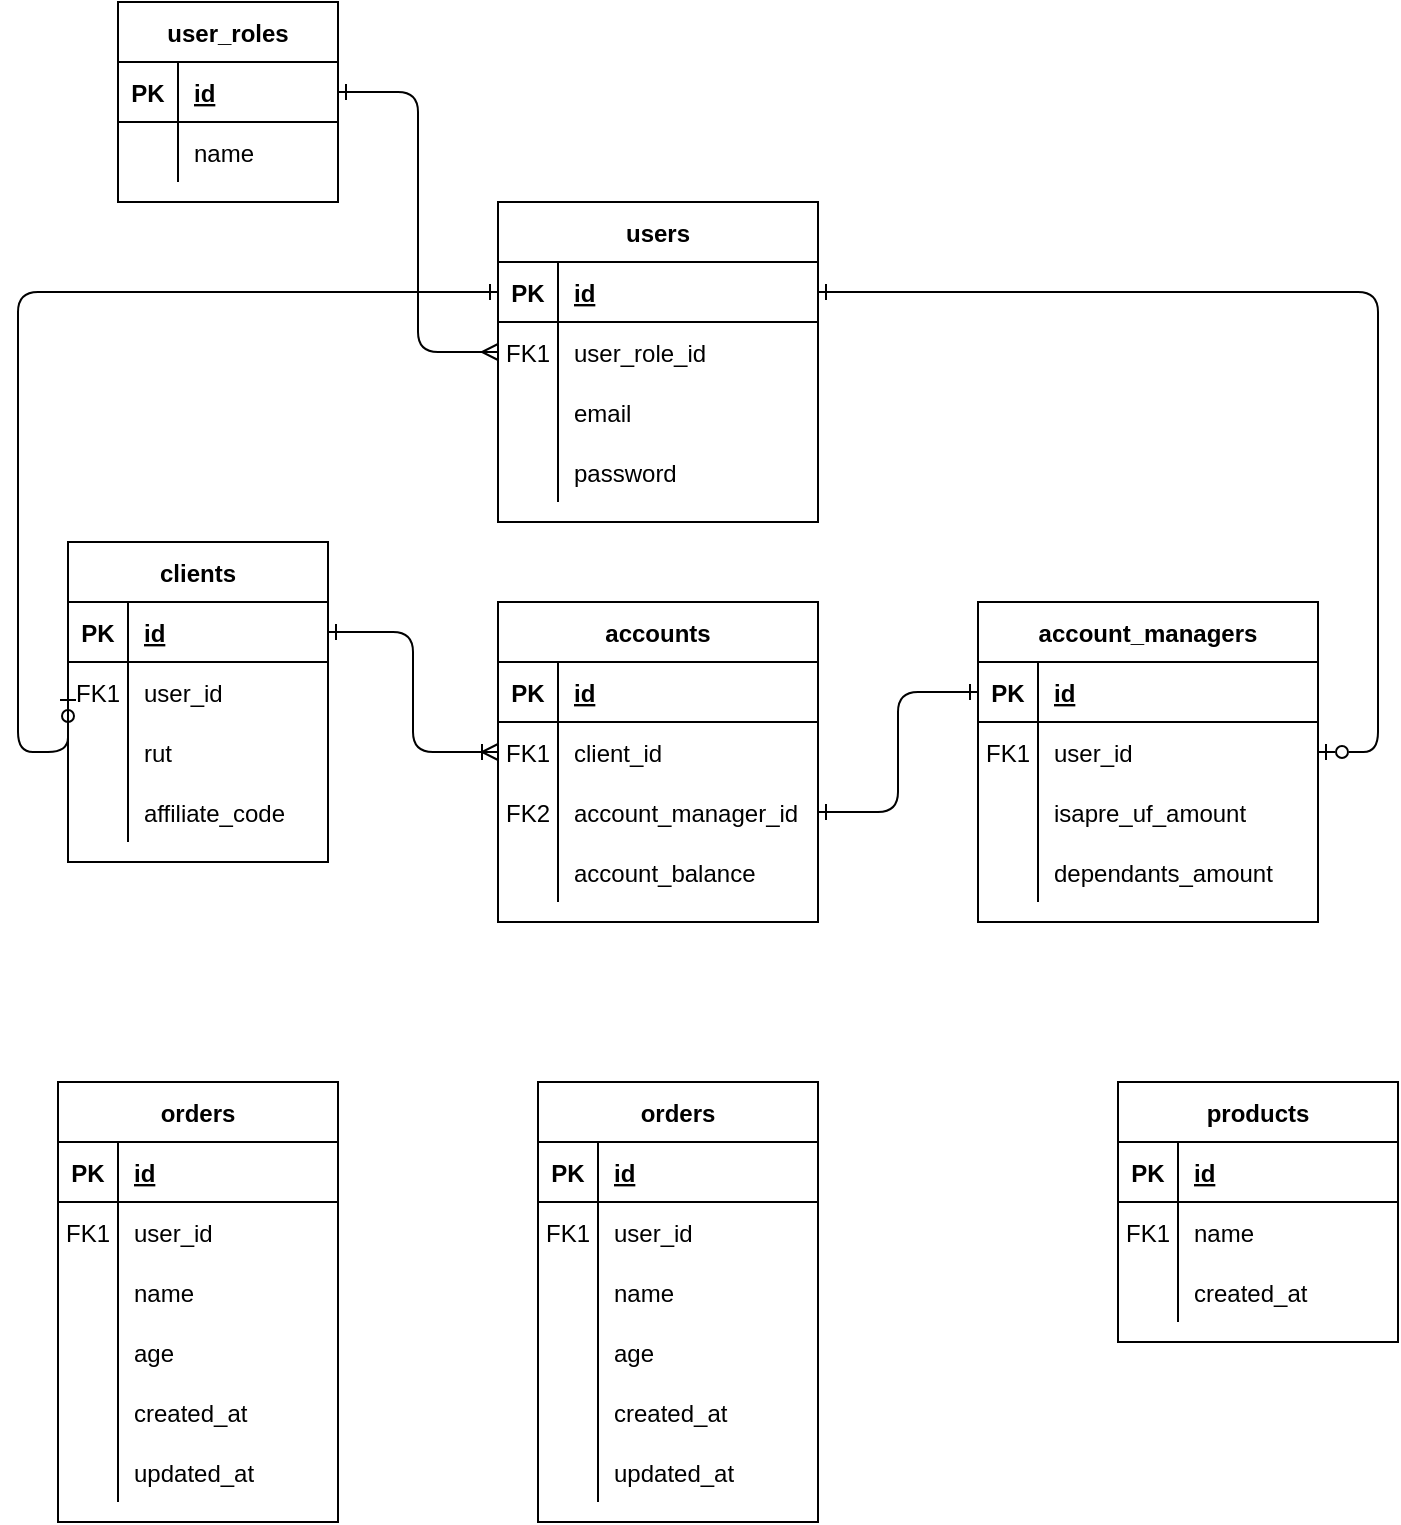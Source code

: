 <mxfile version="24.8.6">
  <diagram id="R2lEEEUBdFMjLlhIrx00" name="Page-1">
    <mxGraphModel dx="794" dy="1546" grid="1" gridSize="10" guides="1" tooltips="1" connect="1" arrows="1" fold="1" page="1" pageScale="1" pageWidth="850" pageHeight="1100" math="0" shadow="0" extFonts="Permanent Marker^https://fonts.googleapis.com/css?family=Permanent+Marker">
      <root>
        <mxCell id="0" />
        <mxCell id="1" parent="0" />
        <mxCell id="aYsao_h4U0LdgI-r99E--1" value="user_roles" style="shape=table;startSize=30;container=1;collapsible=1;childLayout=tableLayout;fixedRows=1;rowLines=0;fontStyle=1;align=center;resizeLast=1;" parent="1" vertex="1">
          <mxGeometry x="130" y="-260" width="110" height="100" as="geometry">
            <mxRectangle x="120" y="120" width="100" height="30" as="alternateBounds" />
          </mxGeometry>
        </mxCell>
        <mxCell id="aYsao_h4U0LdgI-r99E--2" value="" style="shape=partialRectangle;collapsible=0;dropTarget=0;pointerEvents=0;fillColor=none;points=[[0,0.5],[1,0.5]];portConstraint=eastwest;top=0;left=0;right=0;bottom=1;" parent="aYsao_h4U0LdgI-r99E--1" vertex="1">
          <mxGeometry y="30" width="110" height="30" as="geometry" />
        </mxCell>
        <mxCell id="aYsao_h4U0LdgI-r99E--3" value="PK" style="shape=partialRectangle;overflow=hidden;connectable=0;fillColor=none;top=0;left=0;bottom=0;right=0;fontStyle=1;" parent="aYsao_h4U0LdgI-r99E--2" vertex="1">
          <mxGeometry width="30" height="30" as="geometry">
            <mxRectangle width="30" height="30" as="alternateBounds" />
          </mxGeometry>
        </mxCell>
        <mxCell id="aYsao_h4U0LdgI-r99E--4" value="id" style="shape=partialRectangle;overflow=hidden;connectable=0;fillColor=none;top=0;left=0;bottom=0;right=0;align=left;spacingLeft=6;fontStyle=5;" parent="aYsao_h4U0LdgI-r99E--2" vertex="1">
          <mxGeometry x="30" width="80" height="30" as="geometry">
            <mxRectangle width="80" height="30" as="alternateBounds" />
          </mxGeometry>
        </mxCell>
        <mxCell id="aYsao_h4U0LdgI-r99E--5" value="" style="shape=partialRectangle;collapsible=0;dropTarget=0;pointerEvents=0;fillColor=none;points=[[0,0.5],[1,0.5]];portConstraint=eastwest;top=0;left=0;right=0;bottom=0;" parent="aYsao_h4U0LdgI-r99E--1" vertex="1">
          <mxGeometry y="60" width="110" height="30" as="geometry" />
        </mxCell>
        <mxCell id="aYsao_h4U0LdgI-r99E--6" value="" style="shape=partialRectangle;overflow=hidden;connectable=0;fillColor=none;top=0;left=0;bottom=0;right=0;" parent="aYsao_h4U0LdgI-r99E--5" vertex="1">
          <mxGeometry width="30" height="30" as="geometry">
            <mxRectangle width="30" height="30" as="alternateBounds" />
          </mxGeometry>
        </mxCell>
        <mxCell id="aYsao_h4U0LdgI-r99E--7" value="name" style="shape=partialRectangle;overflow=hidden;connectable=0;fillColor=none;top=0;left=0;bottom=0;right=0;align=left;spacingLeft=6;" parent="aYsao_h4U0LdgI-r99E--5" vertex="1">
          <mxGeometry x="30" width="80" height="30" as="geometry">
            <mxRectangle width="80" height="30" as="alternateBounds" />
          </mxGeometry>
        </mxCell>
        <mxCell id="aYsao_h4U0LdgI-r99E--8" value="users" style="shape=table;startSize=30;container=1;collapsible=1;childLayout=tableLayout;fixedRows=1;rowLines=0;fontStyle=1;align=center;resizeLast=1;" parent="1" vertex="1">
          <mxGeometry x="320" y="-160" width="160" height="160" as="geometry" />
        </mxCell>
        <mxCell id="aYsao_h4U0LdgI-r99E--9" value="" style="shape=partialRectangle;collapsible=0;dropTarget=0;pointerEvents=0;fillColor=none;points=[[0,0.5],[1,0.5]];portConstraint=eastwest;top=0;left=0;right=0;bottom=1;" parent="aYsao_h4U0LdgI-r99E--8" vertex="1">
          <mxGeometry y="30" width="160" height="30" as="geometry" />
        </mxCell>
        <mxCell id="aYsao_h4U0LdgI-r99E--10" value="PK" style="shape=partialRectangle;overflow=hidden;connectable=0;fillColor=none;top=0;left=0;bottom=0;right=0;fontStyle=1;" parent="aYsao_h4U0LdgI-r99E--9" vertex="1">
          <mxGeometry width="30" height="30" as="geometry">
            <mxRectangle width="30" height="30" as="alternateBounds" />
          </mxGeometry>
        </mxCell>
        <mxCell id="aYsao_h4U0LdgI-r99E--11" value="id" style="shape=partialRectangle;overflow=hidden;connectable=0;fillColor=none;top=0;left=0;bottom=0;right=0;align=left;spacingLeft=6;fontStyle=5;" parent="aYsao_h4U0LdgI-r99E--9" vertex="1">
          <mxGeometry x="30" width="130" height="30" as="geometry">
            <mxRectangle width="130" height="30" as="alternateBounds" />
          </mxGeometry>
        </mxCell>
        <mxCell id="aYsao_h4U0LdgI-r99E--12" value="" style="shape=partialRectangle;collapsible=0;dropTarget=0;pointerEvents=0;fillColor=none;points=[[0,0.5],[1,0.5]];portConstraint=eastwest;top=0;left=0;right=0;bottom=0;" parent="aYsao_h4U0LdgI-r99E--8" vertex="1">
          <mxGeometry y="60" width="160" height="30" as="geometry" />
        </mxCell>
        <mxCell id="aYsao_h4U0LdgI-r99E--13" value="FK1" style="shape=partialRectangle;overflow=hidden;connectable=0;fillColor=none;top=0;left=0;bottom=0;right=0;" parent="aYsao_h4U0LdgI-r99E--12" vertex="1">
          <mxGeometry width="30" height="30" as="geometry">
            <mxRectangle width="30" height="30" as="alternateBounds" />
          </mxGeometry>
        </mxCell>
        <mxCell id="aYsao_h4U0LdgI-r99E--14" value="user_role_id" style="shape=partialRectangle;overflow=hidden;connectable=0;fillColor=none;top=0;left=0;bottom=0;right=0;align=left;spacingLeft=6;" parent="aYsao_h4U0LdgI-r99E--12" vertex="1">
          <mxGeometry x="30" width="130" height="30" as="geometry">
            <mxRectangle width="130" height="30" as="alternateBounds" />
          </mxGeometry>
        </mxCell>
        <mxCell id="aYsao_h4U0LdgI-r99E--15" value="" style="shape=partialRectangle;collapsible=0;dropTarget=0;pointerEvents=0;fillColor=none;points=[[0,0.5],[1,0.5]];portConstraint=eastwest;top=0;left=0;right=0;bottom=0;" parent="aYsao_h4U0LdgI-r99E--8" vertex="1">
          <mxGeometry y="90" width="160" height="30" as="geometry" />
        </mxCell>
        <mxCell id="aYsao_h4U0LdgI-r99E--16" value="" style="shape=partialRectangle;overflow=hidden;connectable=0;fillColor=none;top=0;left=0;bottom=0;right=0;" parent="aYsao_h4U0LdgI-r99E--15" vertex="1">
          <mxGeometry width="30" height="30" as="geometry">
            <mxRectangle width="30" height="30" as="alternateBounds" />
          </mxGeometry>
        </mxCell>
        <mxCell id="aYsao_h4U0LdgI-r99E--17" value="email" style="shape=partialRectangle;overflow=hidden;connectable=0;fillColor=none;top=0;left=0;bottom=0;right=0;align=left;spacingLeft=6;" parent="aYsao_h4U0LdgI-r99E--15" vertex="1">
          <mxGeometry x="30" width="130" height="30" as="geometry">
            <mxRectangle width="130" height="30" as="alternateBounds" />
          </mxGeometry>
        </mxCell>
        <mxCell id="aYsao_h4U0LdgI-r99E--24" value="" style="shape=partialRectangle;collapsible=0;dropTarget=0;pointerEvents=0;fillColor=none;points=[[0,0.5],[1,0.5]];portConstraint=eastwest;top=0;left=0;right=0;bottom=0;" parent="aYsao_h4U0LdgI-r99E--8" vertex="1">
          <mxGeometry y="120" width="160" height="30" as="geometry" />
        </mxCell>
        <mxCell id="aYsao_h4U0LdgI-r99E--25" value="" style="shape=partialRectangle;overflow=hidden;connectable=0;fillColor=none;top=0;left=0;bottom=0;right=0;" parent="aYsao_h4U0LdgI-r99E--24" vertex="1">
          <mxGeometry width="30" height="30" as="geometry">
            <mxRectangle width="30" height="30" as="alternateBounds" />
          </mxGeometry>
        </mxCell>
        <mxCell id="aYsao_h4U0LdgI-r99E--26" value="password" style="shape=partialRectangle;overflow=hidden;connectable=0;fillColor=none;top=0;left=0;bottom=0;right=0;align=left;spacingLeft=6;" parent="aYsao_h4U0LdgI-r99E--24" vertex="1">
          <mxGeometry x="30" width="130" height="30" as="geometry">
            <mxRectangle width="130" height="30" as="alternateBounds" />
          </mxGeometry>
        </mxCell>
        <mxCell id="aYsao_h4U0LdgI-r99E--37" value="accounts" style="shape=table;startSize=30;container=1;collapsible=1;childLayout=tableLayout;fixedRows=1;rowLines=0;fontStyle=1;align=center;resizeLast=1;" parent="1" vertex="1">
          <mxGeometry x="320" y="40" width="160" height="160" as="geometry" />
        </mxCell>
        <mxCell id="aYsao_h4U0LdgI-r99E--38" value="" style="shape=partialRectangle;collapsible=0;dropTarget=0;pointerEvents=0;fillColor=none;points=[[0,0.5],[1,0.5]];portConstraint=eastwest;top=0;left=0;right=0;bottom=1;" parent="aYsao_h4U0LdgI-r99E--37" vertex="1">
          <mxGeometry y="30" width="160" height="30" as="geometry" />
        </mxCell>
        <mxCell id="aYsao_h4U0LdgI-r99E--39" value="PK" style="shape=partialRectangle;overflow=hidden;connectable=0;fillColor=none;top=0;left=0;bottom=0;right=0;fontStyle=1;" parent="aYsao_h4U0LdgI-r99E--38" vertex="1">
          <mxGeometry width="30" height="30" as="geometry">
            <mxRectangle width="30" height="30" as="alternateBounds" />
          </mxGeometry>
        </mxCell>
        <mxCell id="aYsao_h4U0LdgI-r99E--40" value="id" style="shape=partialRectangle;overflow=hidden;connectable=0;fillColor=none;top=0;left=0;bottom=0;right=0;align=left;spacingLeft=6;fontStyle=5;" parent="aYsao_h4U0LdgI-r99E--38" vertex="1">
          <mxGeometry x="30" width="130" height="30" as="geometry">
            <mxRectangle width="130" height="30" as="alternateBounds" />
          </mxGeometry>
        </mxCell>
        <mxCell id="aYsao_h4U0LdgI-r99E--41" value="" style="shape=partialRectangle;collapsible=0;dropTarget=0;pointerEvents=0;fillColor=none;points=[[0,0.5],[1,0.5]];portConstraint=eastwest;top=0;left=0;right=0;bottom=0;" parent="aYsao_h4U0LdgI-r99E--37" vertex="1">
          <mxGeometry y="60" width="160" height="30" as="geometry" />
        </mxCell>
        <mxCell id="aYsao_h4U0LdgI-r99E--42" value="FK1" style="shape=partialRectangle;overflow=hidden;connectable=0;fillColor=none;top=0;left=0;bottom=0;right=0;" parent="aYsao_h4U0LdgI-r99E--41" vertex="1">
          <mxGeometry width="30" height="30" as="geometry">
            <mxRectangle width="30" height="30" as="alternateBounds" />
          </mxGeometry>
        </mxCell>
        <mxCell id="aYsao_h4U0LdgI-r99E--43" value="client_id" style="shape=partialRectangle;overflow=hidden;connectable=0;fillColor=none;top=0;left=0;bottom=0;right=0;align=left;spacingLeft=6;" parent="aYsao_h4U0LdgI-r99E--41" vertex="1">
          <mxGeometry x="30" width="130" height="30" as="geometry">
            <mxRectangle width="130" height="30" as="alternateBounds" />
          </mxGeometry>
        </mxCell>
        <mxCell id="aYsao_h4U0LdgI-r99E--44" value="" style="shape=partialRectangle;collapsible=0;dropTarget=0;pointerEvents=0;fillColor=none;points=[[0,0.5],[1,0.5]];portConstraint=eastwest;top=0;left=0;right=0;bottom=0;" parent="aYsao_h4U0LdgI-r99E--37" vertex="1">
          <mxGeometry y="90" width="160" height="30" as="geometry" />
        </mxCell>
        <mxCell id="aYsao_h4U0LdgI-r99E--45" value="FK2" style="shape=partialRectangle;overflow=hidden;connectable=0;fillColor=none;top=0;left=0;bottom=0;right=0;" parent="aYsao_h4U0LdgI-r99E--44" vertex="1">
          <mxGeometry width="30" height="30" as="geometry">
            <mxRectangle width="30" height="30" as="alternateBounds" />
          </mxGeometry>
        </mxCell>
        <mxCell id="aYsao_h4U0LdgI-r99E--46" value="account_manager_id" style="shape=partialRectangle;overflow=hidden;connectable=0;fillColor=none;top=0;left=0;bottom=0;right=0;align=left;spacingLeft=6;" parent="aYsao_h4U0LdgI-r99E--44" vertex="1">
          <mxGeometry x="30" width="130" height="30" as="geometry">
            <mxRectangle width="130" height="30" as="alternateBounds" />
          </mxGeometry>
        </mxCell>
        <mxCell id="aYsao_h4U0LdgI-r99E--47" value="" style="shape=partialRectangle;collapsible=0;dropTarget=0;pointerEvents=0;fillColor=none;points=[[0,0.5],[1,0.5]];portConstraint=eastwest;top=0;left=0;right=0;bottom=0;" parent="aYsao_h4U0LdgI-r99E--37" vertex="1">
          <mxGeometry y="120" width="160" height="30" as="geometry" />
        </mxCell>
        <mxCell id="aYsao_h4U0LdgI-r99E--48" value="" style="shape=partialRectangle;overflow=hidden;connectable=0;fillColor=none;top=0;left=0;bottom=0;right=0;" parent="aYsao_h4U0LdgI-r99E--47" vertex="1">
          <mxGeometry width="30" height="30" as="geometry">
            <mxRectangle width="30" height="30" as="alternateBounds" />
          </mxGeometry>
        </mxCell>
        <mxCell id="aYsao_h4U0LdgI-r99E--49" value="account_balance" style="shape=partialRectangle;overflow=hidden;connectable=0;fillColor=none;top=0;left=0;bottom=0;right=0;align=left;spacingLeft=6;" parent="aYsao_h4U0LdgI-r99E--47" vertex="1">
          <mxGeometry x="30" width="130" height="30" as="geometry">
            <mxRectangle width="130" height="30" as="alternateBounds" />
          </mxGeometry>
        </mxCell>
        <mxCell id="aYsao_h4U0LdgI-r99E--50" value="account_managers" style="shape=table;startSize=30;container=1;collapsible=1;childLayout=tableLayout;fixedRows=1;rowLines=0;fontStyle=1;align=center;resizeLast=1;" parent="1" vertex="1">
          <mxGeometry x="560" y="40" width="170" height="160" as="geometry" />
        </mxCell>
        <mxCell id="aYsao_h4U0LdgI-r99E--51" value="" style="shape=partialRectangle;collapsible=0;dropTarget=0;pointerEvents=0;fillColor=none;points=[[0,0.5],[1,0.5]];portConstraint=eastwest;top=0;left=0;right=0;bottom=1;" parent="aYsao_h4U0LdgI-r99E--50" vertex="1">
          <mxGeometry y="30" width="170" height="30" as="geometry" />
        </mxCell>
        <mxCell id="aYsao_h4U0LdgI-r99E--52" value="PK" style="shape=partialRectangle;overflow=hidden;connectable=0;fillColor=none;top=0;left=0;bottom=0;right=0;fontStyle=1;" parent="aYsao_h4U0LdgI-r99E--51" vertex="1">
          <mxGeometry width="30" height="30" as="geometry">
            <mxRectangle width="30" height="30" as="alternateBounds" />
          </mxGeometry>
        </mxCell>
        <mxCell id="aYsao_h4U0LdgI-r99E--53" value="id" style="shape=partialRectangle;overflow=hidden;connectable=0;fillColor=none;top=0;left=0;bottom=0;right=0;align=left;spacingLeft=6;fontStyle=5;" parent="aYsao_h4U0LdgI-r99E--51" vertex="1">
          <mxGeometry x="30" width="140" height="30" as="geometry">
            <mxRectangle width="140" height="30" as="alternateBounds" />
          </mxGeometry>
        </mxCell>
        <mxCell id="aYsao_h4U0LdgI-r99E--54" value="" style="shape=partialRectangle;collapsible=0;dropTarget=0;pointerEvents=0;fillColor=none;points=[[0,0.5],[1,0.5]];portConstraint=eastwest;top=0;left=0;right=0;bottom=0;" parent="aYsao_h4U0LdgI-r99E--50" vertex="1">
          <mxGeometry y="60" width="170" height="30" as="geometry" />
        </mxCell>
        <mxCell id="aYsao_h4U0LdgI-r99E--55" value="FK1" style="shape=partialRectangle;overflow=hidden;connectable=0;fillColor=none;top=0;left=0;bottom=0;right=0;" parent="aYsao_h4U0LdgI-r99E--54" vertex="1">
          <mxGeometry width="30" height="30" as="geometry">
            <mxRectangle width="30" height="30" as="alternateBounds" />
          </mxGeometry>
        </mxCell>
        <mxCell id="aYsao_h4U0LdgI-r99E--56" value="user_id" style="shape=partialRectangle;overflow=hidden;connectable=0;fillColor=none;top=0;left=0;bottom=0;right=0;align=left;spacingLeft=6;" parent="aYsao_h4U0LdgI-r99E--54" vertex="1">
          <mxGeometry x="30" width="140" height="30" as="geometry">
            <mxRectangle width="140" height="30" as="alternateBounds" />
          </mxGeometry>
        </mxCell>
        <mxCell id="aYsao_h4U0LdgI-r99E--57" value="" style="shape=partialRectangle;collapsible=0;dropTarget=0;pointerEvents=0;fillColor=none;points=[[0,0.5],[1,0.5]];portConstraint=eastwest;top=0;left=0;right=0;bottom=0;" parent="aYsao_h4U0LdgI-r99E--50" vertex="1">
          <mxGeometry y="90" width="170" height="30" as="geometry" />
        </mxCell>
        <mxCell id="aYsao_h4U0LdgI-r99E--58" value="" style="shape=partialRectangle;overflow=hidden;connectable=0;fillColor=none;top=0;left=0;bottom=0;right=0;" parent="aYsao_h4U0LdgI-r99E--57" vertex="1">
          <mxGeometry width="30" height="30" as="geometry">
            <mxRectangle width="30" height="30" as="alternateBounds" />
          </mxGeometry>
        </mxCell>
        <mxCell id="aYsao_h4U0LdgI-r99E--59" value="isapre_uf_amount" style="shape=partialRectangle;overflow=hidden;connectable=0;fillColor=none;top=0;left=0;bottom=0;right=0;align=left;spacingLeft=6;" parent="aYsao_h4U0LdgI-r99E--57" vertex="1">
          <mxGeometry x="30" width="140" height="30" as="geometry">
            <mxRectangle width="140" height="30" as="alternateBounds" />
          </mxGeometry>
        </mxCell>
        <mxCell id="aYsao_h4U0LdgI-r99E--60" value="" style="shape=partialRectangle;collapsible=0;dropTarget=0;pointerEvents=0;fillColor=none;points=[[0,0.5],[1,0.5]];portConstraint=eastwest;top=0;left=0;right=0;bottom=0;" parent="aYsao_h4U0LdgI-r99E--50" vertex="1">
          <mxGeometry y="120" width="170" height="30" as="geometry" />
        </mxCell>
        <mxCell id="aYsao_h4U0LdgI-r99E--61" value="" style="shape=partialRectangle;overflow=hidden;connectable=0;fillColor=none;top=0;left=0;bottom=0;right=0;" parent="aYsao_h4U0LdgI-r99E--60" vertex="1">
          <mxGeometry width="30" height="30" as="geometry">
            <mxRectangle width="30" height="30" as="alternateBounds" />
          </mxGeometry>
        </mxCell>
        <mxCell id="aYsao_h4U0LdgI-r99E--62" value="dependants_amount" style="shape=partialRectangle;overflow=hidden;connectable=0;fillColor=none;top=0;left=0;bottom=0;right=0;align=left;spacingLeft=6;" parent="aYsao_h4U0LdgI-r99E--60" vertex="1">
          <mxGeometry x="30" width="140" height="30" as="geometry">
            <mxRectangle width="140" height="30" as="alternateBounds" />
          </mxGeometry>
        </mxCell>
        <mxCell id="aYsao_h4U0LdgI-r99E--63" value="clients" style="shape=table;startSize=30;container=1;collapsible=1;childLayout=tableLayout;fixedRows=1;rowLines=0;fontStyle=1;align=center;resizeLast=1;" parent="1" vertex="1">
          <mxGeometry x="105" y="10" width="130" height="160" as="geometry" />
        </mxCell>
        <mxCell id="aYsao_h4U0LdgI-r99E--64" value="" style="shape=partialRectangle;collapsible=0;dropTarget=0;pointerEvents=0;fillColor=none;points=[[0,0.5],[1,0.5]];portConstraint=eastwest;top=0;left=0;right=0;bottom=1;" parent="aYsao_h4U0LdgI-r99E--63" vertex="1">
          <mxGeometry y="30" width="130" height="30" as="geometry" />
        </mxCell>
        <mxCell id="aYsao_h4U0LdgI-r99E--65" value="PK" style="shape=partialRectangle;overflow=hidden;connectable=0;fillColor=none;top=0;left=0;bottom=0;right=0;fontStyle=1;" parent="aYsao_h4U0LdgI-r99E--64" vertex="1">
          <mxGeometry width="30" height="30" as="geometry">
            <mxRectangle width="30" height="30" as="alternateBounds" />
          </mxGeometry>
        </mxCell>
        <mxCell id="aYsao_h4U0LdgI-r99E--66" value="id" style="shape=partialRectangle;overflow=hidden;connectable=0;fillColor=none;top=0;left=0;bottom=0;right=0;align=left;spacingLeft=6;fontStyle=5;" parent="aYsao_h4U0LdgI-r99E--64" vertex="1">
          <mxGeometry x="30" width="100" height="30" as="geometry">
            <mxRectangle width="100" height="30" as="alternateBounds" />
          </mxGeometry>
        </mxCell>
        <mxCell id="aYsao_h4U0LdgI-r99E--67" value="" style="shape=partialRectangle;collapsible=0;dropTarget=0;pointerEvents=0;fillColor=none;points=[[0,0.5],[1,0.5]];portConstraint=eastwest;top=0;left=0;right=0;bottom=0;" parent="aYsao_h4U0LdgI-r99E--63" vertex="1">
          <mxGeometry y="60" width="130" height="30" as="geometry" />
        </mxCell>
        <mxCell id="aYsao_h4U0LdgI-r99E--68" value="FK1" style="shape=partialRectangle;overflow=hidden;connectable=0;fillColor=none;top=0;left=0;bottom=0;right=0;" parent="aYsao_h4U0LdgI-r99E--67" vertex="1">
          <mxGeometry width="30" height="30" as="geometry">
            <mxRectangle width="30" height="30" as="alternateBounds" />
          </mxGeometry>
        </mxCell>
        <mxCell id="aYsao_h4U0LdgI-r99E--69" value="user_id" style="shape=partialRectangle;overflow=hidden;connectable=0;fillColor=none;top=0;left=0;bottom=0;right=0;align=left;spacingLeft=6;" parent="aYsao_h4U0LdgI-r99E--67" vertex="1">
          <mxGeometry x="30" width="100" height="30" as="geometry">
            <mxRectangle width="100" height="30" as="alternateBounds" />
          </mxGeometry>
        </mxCell>
        <mxCell id="aYsao_h4U0LdgI-r99E--70" value="" style="shape=partialRectangle;collapsible=0;dropTarget=0;pointerEvents=0;fillColor=none;points=[[0,0.5],[1,0.5]];portConstraint=eastwest;top=0;left=0;right=0;bottom=0;" parent="aYsao_h4U0LdgI-r99E--63" vertex="1">
          <mxGeometry y="90" width="130" height="30" as="geometry" />
        </mxCell>
        <mxCell id="aYsao_h4U0LdgI-r99E--71" value="" style="shape=partialRectangle;overflow=hidden;connectable=0;fillColor=none;top=0;left=0;bottom=0;right=0;" parent="aYsao_h4U0LdgI-r99E--70" vertex="1">
          <mxGeometry width="30" height="30" as="geometry">
            <mxRectangle width="30" height="30" as="alternateBounds" />
          </mxGeometry>
        </mxCell>
        <mxCell id="aYsao_h4U0LdgI-r99E--72" value="rut" style="shape=partialRectangle;overflow=hidden;connectable=0;fillColor=none;top=0;left=0;bottom=0;right=0;align=left;spacingLeft=6;" parent="aYsao_h4U0LdgI-r99E--70" vertex="1">
          <mxGeometry x="30" width="100" height="30" as="geometry">
            <mxRectangle width="100" height="30" as="alternateBounds" />
          </mxGeometry>
        </mxCell>
        <mxCell id="aYsao_h4U0LdgI-r99E--73" value="" style="shape=partialRectangle;collapsible=0;dropTarget=0;pointerEvents=0;fillColor=none;points=[[0,0.5],[1,0.5]];portConstraint=eastwest;top=0;left=0;right=0;bottom=0;" parent="aYsao_h4U0LdgI-r99E--63" vertex="1">
          <mxGeometry y="120" width="130" height="30" as="geometry" />
        </mxCell>
        <mxCell id="aYsao_h4U0LdgI-r99E--74" value="" style="shape=partialRectangle;overflow=hidden;connectable=0;fillColor=none;top=0;left=0;bottom=0;right=0;" parent="aYsao_h4U0LdgI-r99E--73" vertex="1">
          <mxGeometry width="30" height="30" as="geometry">
            <mxRectangle width="30" height="30" as="alternateBounds" />
          </mxGeometry>
        </mxCell>
        <mxCell id="aYsao_h4U0LdgI-r99E--75" value="affiliate_code" style="shape=partialRectangle;overflow=hidden;connectable=0;fillColor=none;top=0;left=0;bottom=0;right=0;align=left;spacingLeft=6;" parent="aYsao_h4U0LdgI-r99E--73" vertex="1">
          <mxGeometry x="30" width="100" height="30" as="geometry">
            <mxRectangle width="100" height="30" as="alternateBounds" />
          </mxGeometry>
        </mxCell>
        <mxCell id="aYsao_h4U0LdgI-r99E--76" value="" style="endArrow=ERmany;html=1;rounded=1;entryX=0;entryY=0.5;entryDx=0;entryDy=0;exitX=1;exitY=0.5;exitDx=0;exitDy=0;edgeStyle=orthogonalEdgeStyle;startArrow=ERone;startFill=0;endFill=0;" parent="1" source="aYsao_h4U0LdgI-r99E--2" target="aYsao_h4U0LdgI-r99E--12" edge="1">
          <mxGeometry width="50" height="50" relative="1" as="geometry">
            <mxPoint x="230" y="-80" as="sourcePoint" />
            <mxPoint x="280" y="-130" as="targetPoint" />
          </mxGeometry>
        </mxCell>
        <mxCell id="aYsao_h4U0LdgI-r99E--78" value="" style="endArrow=ERone;html=1;rounded=1;exitX=0;exitY=0.5;exitDx=0;exitDy=0;edgeStyle=orthogonalEdgeStyle;startArrow=ERzeroToOne;startFill=0;endFill=0;curved=0;entryX=0;entryY=0.5;entryDx=0;entryDy=0;" parent="1" source="aYsao_h4U0LdgI-r99E--67" target="aYsao_h4U0LdgI-r99E--9" edge="1">
          <mxGeometry width="50" height="50" relative="1" as="geometry">
            <mxPoint x="210" y="-50" as="sourcePoint" />
            <mxPoint x="200" y="-120" as="targetPoint" />
            <Array as="points">
              <mxPoint x="80" y="115" />
              <mxPoint x="80" y="-115" />
            </Array>
          </mxGeometry>
        </mxCell>
        <mxCell id="aYsao_h4U0LdgI-r99E--80" value="" style="endArrow=ERoneToMany;html=1;rounded=1;entryX=0;entryY=0.5;entryDx=0;entryDy=0;exitX=1;exitY=0.5;exitDx=0;exitDy=0;edgeStyle=orthogonalEdgeStyle;startArrow=ERone;startFill=0;endFill=0;curved=0;" parent="1" source="aYsao_h4U0LdgI-r99E--64" target="aYsao_h4U0LdgI-r99E--41" edge="1">
          <mxGeometry width="50" height="50" relative="1" as="geometry">
            <mxPoint x="240" y="160" as="sourcePoint" />
            <mxPoint x="290" y="110" as="targetPoint" />
          </mxGeometry>
        </mxCell>
        <mxCell id="aYsao_h4U0LdgI-r99E--81" value="" style="endArrow=ERone;html=1;rounded=1;exitX=1;exitY=0.5;exitDx=0;exitDy=0;entryX=0;entryY=0.5;entryDx=0;entryDy=0;startArrow=ERone;startFill=0;endFill=0;edgeStyle=orthogonalEdgeStyle;curved=0;" parent="1" source="aYsao_h4U0LdgI-r99E--44" target="aYsao_h4U0LdgI-r99E--51" edge="1">
          <mxGeometry width="50" height="50" relative="1" as="geometry">
            <mxPoint x="520" y="270" as="sourcePoint" />
            <mxPoint x="570" y="220" as="targetPoint" />
          </mxGeometry>
        </mxCell>
        <mxCell id="aYsao_h4U0LdgI-r99E--82" value="" style="endArrow=ERzeroToOne;html=1;rounded=1;exitX=1;exitY=0.5;exitDx=0;exitDy=0;entryX=1;entryY=0.5;entryDx=0;entryDy=0;edgeStyle=orthogonalEdgeStyle;startArrow=ERone;startFill=0;endFill=0;curved=0;" parent="1" source="aYsao_h4U0LdgI-r99E--9" target="aYsao_h4U0LdgI-r99E--54" edge="1">
          <mxGeometry width="50" height="50" relative="1" as="geometry">
            <mxPoint x="550" y="-120" as="sourcePoint" />
            <mxPoint x="600" y="-170" as="targetPoint" />
            <Array as="points">
              <mxPoint x="760" y="-115" />
              <mxPoint x="760" y="115" />
            </Array>
          </mxGeometry>
        </mxCell>
        <mxCell id="_ZH8BuH8v3U0AXCB7Hqn-1" value="products" style="shape=table;startSize=30;container=1;collapsible=1;childLayout=tableLayout;fixedRows=1;rowLines=0;fontStyle=1;align=center;resizeLast=1;" vertex="1" parent="1">
          <mxGeometry x="630" y="280" width="140" height="130" as="geometry">
            <mxRectangle x="120" y="120" width="100" height="30" as="alternateBounds" />
          </mxGeometry>
        </mxCell>
        <mxCell id="_ZH8BuH8v3U0AXCB7Hqn-2" value="" style="shape=partialRectangle;collapsible=0;dropTarget=0;pointerEvents=0;fillColor=none;points=[[0,0.5],[1,0.5]];portConstraint=eastwest;top=0;left=0;right=0;bottom=1;" vertex="1" parent="_ZH8BuH8v3U0AXCB7Hqn-1">
          <mxGeometry y="30" width="140" height="30" as="geometry" />
        </mxCell>
        <mxCell id="_ZH8BuH8v3U0AXCB7Hqn-3" value="PK" style="shape=partialRectangle;overflow=hidden;connectable=0;fillColor=none;top=0;left=0;bottom=0;right=0;fontStyle=1;" vertex="1" parent="_ZH8BuH8v3U0AXCB7Hqn-2">
          <mxGeometry width="30" height="30" as="geometry">
            <mxRectangle width="30" height="30" as="alternateBounds" />
          </mxGeometry>
        </mxCell>
        <mxCell id="_ZH8BuH8v3U0AXCB7Hqn-4" value="id" style="shape=partialRectangle;overflow=hidden;connectable=0;fillColor=none;top=0;left=0;bottom=0;right=0;align=left;spacingLeft=6;fontStyle=5;" vertex="1" parent="_ZH8BuH8v3U0AXCB7Hqn-2">
          <mxGeometry x="30" width="110" height="30" as="geometry">
            <mxRectangle width="110" height="30" as="alternateBounds" />
          </mxGeometry>
        </mxCell>
        <mxCell id="_ZH8BuH8v3U0AXCB7Hqn-5" value="" style="shape=partialRectangle;collapsible=0;dropTarget=0;pointerEvents=0;fillColor=none;points=[[0,0.5],[1,0.5]];portConstraint=eastwest;top=0;left=0;right=0;bottom=0;" vertex="1" parent="_ZH8BuH8v3U0AXCB7Hqn-1">
          <mxGeometry y="60" width="140" height="30" as="geometry" />
        </mxCell>
        <mxCell id="_ZH8BuH8v3U0AXCB7Hqn-6" value="FK1" style="shape=partialRectangle;overflow=hidden;connectable=0;fillColor=none;top=0;left=0;bottom=0;right=0;" vertex="1" parent="_ZH8BuH8v3U0AXCB7Hqn-5">
          <mxGeometry width="30" height="30" as="geometry">
            <mxRectangle width="30" height="30" as="alternateBounds" />
          </mxGeometry>
        </mxCell>
        <mxCell id="_ZH8BuH8v3U0AXCB7Hqn-7" value="name" style="shape=partialRectangle;overflow=hidden;connectable=0;fillColor=none;top=0;left=0;bottom=0;right=0;align=left;spacingLeft=6;" vertex="1" parent="_ZH8BuH8v3U0AXCB7Hqn-5">
          <mxGeometry x="30" width="110" height="30" as="geometry">
            <mxRectangle width="110" height="30" as="alternateBounds" />
          </mxGeometry>
        </mxCell>
        <mxCell id="_ZH8BuH8v3U0AXCB7Hqn-8" value="" style="shape=partialRectangle;collapsible=0;dropTarget=0;pointerEvents=0;fillColor=none;points=[[0,0.5],[1,0.5]];portConstraint=eastwest;top=0;left=0;right=0;bottom=0;" vertex="1" parent="_ZH8BuH8v3U0AXCB7Hqn-1">
          <mxGeometry y="90" width="140" height="30" as="geometry" />
        </mxCell>
        <mxCell id="_ZH8BuH8v3U0AXCB7Hqn-9" value="" style="shape=partialRectangle;overflow=hidden;connectable=0;fillColor=none;top=0;left=0;bottom=0;right=0;" vertex="1" parent="_ZH8BuH8v3U0AXCB7Hqn-8">
          <mxGeometry width="30" height="30" as="geometry">
            <mxRectangle width="30" height="30" as="alternateBounds" />
          </mxGeometry>
        </mxCell>
        <mxCell id="_ZH8BuH8v3U0AXCB7Hqn-10" value="created_at" style="shape=partialRectangle;overflow=hidden;connectable=0;fillColor=none;top=0;left=0;bottom=0;right=0;align=left;spacingLeft=6;" vertex="1" parent="_ZH8BuH8v3U0AXCB7Hqn-8">
          <mxGeometry x="30" width="110" height="30" as="geometry">
            <mxRectangle width="110" height="30" as="alternateBounds" />
          </mxGeometry>
        </mxCell>
        <mxCell id="_ZH8BuH8v3U0AXCB7Hqn-11" value="orders" style="shape=table;startSize=30;container=1;collapsible=1;childLayout=tableLayout;fixedRows=1;rowLines=0;fontStyle=1;align=center;resizeLast=1;" vertex="1" parent="1">
          <mxGeometry x="100" y="280" width="140" height="220" as="geometry">
            <mxRectangle x="120" y="120" width="100" height="30" as="alternateBounds" />
          </mxGeometry>
        </mxCell>
        <mxCell id="_ZH8BuH8v3U0AXCB7Hqn-12" value="" style="shape=partialRectangle;collapsible=0;dropTarget=0;pointerEvents=0;fillColor=none;points=[[0,0.5],[1,0.5]];portConstraint=eastwest;top=0;left=0;right=0;bottom=1;" vertex="1" parent="_ZH8BuH8v3U0AXCB7Hqn-11">
          <mxGeometry y="30" width="140" height="30" as="geometry" />
        </mxCell>
        <mxCell id="_ZH8BuH8v3U0AXCB7Hqn-13" value="PK" style="shape=partialRectangle;overflow=hidden;connectable=0;fillColor=none;top=0;left=0;bottom=0;right=0;fontStyle=1;" vertex="1" parent="_ZH8BuH8v3U0AXCB7Hqn-12">
          <mxGeometry width="30" height="30" as="geometry">
            <mxRectangle width="30" height="30" as="alternateBounds" />
          </mxGeometry>
        </mxCell>
        <mxCell id="_ZH8BuH8v3U0AXCB7Hqn-14" value="id" style="shape=partialRectangle;overflow=hidden;connectable=0;fillColor=none;top=0;left=0;bottom=0;right=0;align=left;spacingLeft=6;fontStyle=5;" vertex="1" parent="_ZH8BuH8v3U0AXCB7Hqn-12">
          <mxGeometry x="30" width="110" height="30" as="geometry">
            <mxRectangle width="110" height="30" as="alternateBounds" />
          </mxGeometry>
        </mxCell>
        <mxCell id="_ZH8BuH8v3U0AXCB7Hqn-15" value="" style="shape=partialRectangle;collapsible=0;dropTarget=0;pointerEvents=0;fillColor=none;points=[[0,0.5],[1,0.5]];portConstraint=eastwest;top=0;left=0;right=0;bottom=0;" vertex="1" parent="_ZH8BuH8v3U0AXCB7Hqn-11">
          <mxGeometry y="60" width="140" height="30" as="geometry" />
        </mxCell>
        <mxCell id="_ZH8BuH8v3U0AXCB7Hqn-16" value="FK1" style="shape=partialRectangle;overflow=hidden;connectable=0;fillColor=none;top=0;left=0;bottom=0;right=0;" vertex="1" parent="_ZH8BuH8v3U0AXCB7Hqn-15">
          <mxGeometry width="30" height="30" as="geometry">
            <mxRectangle width="30" height="30" as="alternateBounds" />
          </mxGeometry>
        </mxCell>
        <mxCell id="_ZH8BuH8v3U0AXCB7Hqn-17" value="user_id" style="shape=partialRectangle;overflow=hidden;connectable=0;fillColor=none;top=0;left=0;bottom=0;right=0;align=left;spacingLeft=6;" vertex="1" parent="_ZH8BuH8v3U0AXCB7Hqn-15">
          <mxGeometry x="30" width="110" height="30" as="geometry">
            <mxRectangle width="110" height="30" as="alternateBounds" />
          </mxGeometry>
        </mxCell>
        <mxCell id="_ZH8BuH8v3U0AXCB7Hqn-18" value="" style="shape=partialRectangle;collapsible=0;dropTarget=0;pointerEvents=0;fillColor=none;points=[[0,0.5],[1,0.5]];portConstraint=eastwest;top=0;left=0;right=0;bottom=0;" vertex="1" parent="_ZH8BuH8v3U0AXCB7Hqn-11">
          <mxGeometry y="90" width="140" height="30" as="geometry" />
        </mxCell>
        <mxCell id="_ZH8BuH8v3U0AXCB7Hqn-19" value="" style="shape=partialRectangle;overflow=hidden;connectable=0;fillColor=none;top=0;left=0;bottom=0;right=0;" vertex="1" parent="_ZH8BuH8v3U0AXCB7Hqn-18">
          <mxGeometry width="30" height="30" as="geometry">
            <mxRectangle width="30" height="30" as="alternateBounds" />
          </mxGeometry>
        </mxCell>
        <mxCell id="_ZH8BuH8v3U0AXCB7Hqn-20" value="name" style="shape=partialRectangle;overflow=hidden;connectable=0;fillColor=none;top=0;left=0;bottom=0;right=0;align=left;spacingLeft=6;" vertex="1" parent="_ZH8BuH8v3U0AXCB7Hqn-18">
          <mxGeometry x="30" width="110" height="30" as="geometry">
            <mxRectangle width="110" height="30" as="alternateBounds" />
          </mxGeometry>
        </mxCell>
        <mxCell id="_ZH8BuH8v3U0AXCB7Hqn-31" value="" style="shape=partialRectangle;collapsible=0;dropTarget=0;pointerEvents=0;fillColor=none;points=[[0,0.5],[1,0.5]];portConstraint=eastwest;top=0;left=0;right=0;bottom=0;" vertex="1" parent="_ZH8BuH8v3U0AXCB7Hqn-11">
          <mxGeometry y="120" width="140" height="30" as="geometry" />
        </mxCell>
        <mxCell id="_ZH8BuH8v3U0AXCB7Hqn-32" value="" style="shape=partialRectangle;overflow=hidden;connectable=0;fillColor=none;top=0;left=0;bottom=0;right=0;" vertex="1" parent="_ZH8BuH8v3U0AXCB7Hqn-31">
          <mxGeometry width="30" height="30" as="geometry">
            <mxRectangle width="30" height="30" as="alternateBounds" />
          </mxGeometry>
        </mxCell>
        <mxCell id="_ZH8BuH8v3U0AXCB7Hqn-33" value="age" style="shape=partialRectangle;overflow=hidden;connectable=0;fillColor=none;top=0;left=0;bottom=0;right=0;align=left;spacingLeft=6;" vertex="1" parent="_ZH8BuH8v3U0AXCB7Hqn-31">
          <mxGeometry x="30" width="110" height="30" as="geometry">
            <mxRectangle width="110" height="30" as="alternateBounds" />
          </mxGeometry>
        </mxCell>
        <mxCell id="_ZH8BuH8v3U0AXCB7Hqn-34" value="" style="shape=partialRectangle;collapsible=0;dropTarget=0;pointerEvents=0;fillColor=none;points=[[0,0.5],[1,0.5]];portConstraint=eastwest;top=0;left=0;right=0;bottom=0;" vertex="1" parent="_ZH8BuH8v3U0AXCB7Hqn-11">
          <mxGeometry y="150" width="140" height="30" as="geometry" />
        </mxCell>
        <mxCell id="_ZH8BuH8v3U0AXCB7Hqn-35" value="" style="shape=partialRectangle;overflow=hidden;connectable=0;fillColor=none;top=0;left=0;bottom=0;right=0;" vertex="1" parent="_ZH8BuH8v3U0AXCB7Hqn-34">
          <mxGeometry width="30" height="30" as="geometry">
            <mxRectangle width="30" height="30" as="alternateBounds" />
          </mxGeometry>
        </mxCell>
        <mxCell id="_ZH8BuH8v3U0AXCB7Hqn-36" value="created_at" style="shape=partialRectangle;overflow=hidden;connectable=0;fillColor=none;top=0;left=0;bottom=0;right=0;align=left;spacingLeft=6;" vertex="1" parent="_ZH8BuH8v3U0AXCB7Hqn-34">
          <mxGeometry x="30" width="110" height="30" as="geometry">
            <mxRectangle width="110" height="30" as="alternateBounds" />
          </mxGeometry>
        </mxCell>
        <mxCell id="_ZH8BuH8v3U0AXCB7Hqn-37" value="" style="shape=partialRectangle;collapsible=0;dropTarget=0;pointerEvents=0;fillColor=none;points=[[0,0.5],[1,0.5]];portConstraint=eastwest;top=0;left=0;right=0;bottom=0;" vertex="1" parent="_ZH8BuH8v3U0AXCB7Hqn-11">
          <mxGeometry y="180" width="140" height="30" as="geometry" />
        </mxCell>
        <mxCell id="_ZH8BuH8v3U0AXCB7Hqn-38" value="" style="shape=partialRectangle;overflow=hidden;connectable=0;fillColor=none;top=0;left=0;bottom=0;right=0;" vertex="1" parent="_ZH8BuH8v3U0AXCB7Hqn-37">
          <mxGeometry width="30" height="30" as="geometry">
            <mxRectangle width="30" height="30" as="alternateBounds" />
          </mxGeometry>
        </mxCell>
        <mxCell id="_ZH8BuH8v3U0AXCB7Hqn-39" value="updated_at" style="shape=partialRectangle;overflow=hidden;connectable=0;fillColor=none;top=0;left=0;bottom=0;right=0;align=left;spacingLeft=6;" vertex="1" parent="_ZH8BuH8v3U0AXCB7Hqn-37">
          <mxGeometry x="30" width="110" height="30" as="geometry">
            <mxRectangle width="110" height="30" as="alternateBounds" />
          </mxGeometry>
        </mxCell>
        <mxCell id="_ZH8BuH8v3U0AXCB7Hqn-65" value="orders" style="shape=table;startSize=30;container=1;collapsible=1;childLayout=tableLayout;fixedRows=1;rowLines=0;fontStyle=1;align=center;resizeLast=1;" vertex="1" parent="1">
          <mxGeometry x="340" y="280" width="140" height="220" as="geometry">
            <mxRectangle x="120" y="120" width="100" height="30" as="alternateBounds" />
          </mxGeometry>
        </mxCell>
        <mxCell id="_ZH8BuH8v3U0AXCB7Hqn-66" value="" style="shape=partialRectangle;collapsible=0;dropTarget=0;pointerEvents=0;fillColor=none;points=[[0,0.5],[1,0.5]];portConstraint=eastwest;top=0;left=0;right=0;bottom=1;" vertex="1" parent="_ZH8BuH8v3U0AXCB7Hqn-65">
          <mxGeometry y="30" width="140" height="30" as="geometry" />
        </mxCell>
        <mxCell id="_ZH8BuH8v3U0AXCB7Hqn-67" value="PK" style="shape=partialRectangle;overflow=hidden;connectable=0;fillColor=none;top=0;left=0;bottom=0;right=0;fontStyle=1;" vertex="1" parent="_ZH8BuH8v3U0AXCB7Hqn-66">
          <mxGeometry width="30" height="30" as="geometry">
            <mxRectangle width="30" height="30" as="alternateBounds" />
          </mxGeometry>
        </mxCell>
        <mxCell id="_ZH8BuH8v3U0AXCB7Hqn-68" value="id" style="shape=partialRectangle;overflow=hidden;connectable=0;fillColor=none;top=0;left=0;bottom=0;right=0;align=left;spacingLeft=6;fontStyle=5;" vertex="1" parent="_ZH8BuH8v3U0AXCB7Hqn-66">
          <mxGeometry x="30" width="110" height="30" as="geometry">
            <mxRectangle width="110" height="30" as="alternateBounds" />
          </mxGeometry>
        </mxCell>
        <mxCell id="_ZH8BuH8v3U0AXCB7Hqn-69" value="" style="shape=partialRectangle;collapsible=0;dropTarget=0;pointerEvents=0;fillColor=none;points=[[0,0.5],[1,0.5]];portConstraint=eastwest;top=0;left=0;right=0;bottom=0;" vertex="1" parent="_ZH8BuH8v3U0AXCB7Hqn-65">
          <mxGeometry y="60" width="140" height="30" as="geometry" />
        </mxCell>
        <mxCell id="_ZH8BuH8v3U0AXCB7Hqn-70" value="FK1" style="shape=partialRectangle;overflow=hidden;connectable=0;fillColor=none;top=0;left=0;bottom=0;right=0;" vertex="1" parent="_ZH8BuH8v3U0AXCB7Hqn-69">
          <mxGeometry width="30" height="30" as="geometry">
            <mxRectangle width="30" height="30" as="alternateBounds" />
          </mxGeometry>
        </mxCell>
        <mxCell id="_ZH8BuH8v3U0AXCB7Hqn-71" value="user_id" style="shape=partialRectangle;overflow=hidden;connectable=0;fillColor=none;top=0;left=0;bottom=0;right=0;align=left;spacingLeft=6;" vertex="1" parent="_ZH8BuH8v3U0AXCB7Hqn-69">
          <mxGeometry x="30" width="110" height="30" as="geometry">
            <mxRectangle width="110" height="30" as="alternateBounds" />
          </mxGeometry>
        </mxCell>
        <mxCell id="_ZH8BuH8v3U0AXCB7Hqn-72" value="" style="shape=partialRectangle;collapsible=0;dropTarget=0;pointerEvents=0;fillColor=none;points=[[0,0.5],[1,0.5]];portConstraint=eastwest;top=0;left=0;right=0;bottom=0;" vertex="1" parent="_ZH8BuH8v3U0AXCB7Hqn-65">
          <mxGeometry y="90" width="140" height="30" as="geometry" />
        </mxCell>
        <mxCell id="_ZH8BuH8v3U0AXCB7Hqn-73" value="" style="shape=partialRectangle;overflow=hidden;connectable=0;fillColor=none;top=0;left=0;bottom=0;right=0;" vertex="1" parent="_ZH8BuH8v3U0AXCB7Hqn-72">
          <mxGeometry width="30" height="30" as="geometry">
            <mxRectangle width="30" height="30" as="alternateBounds" />
          </mxGeometry>
        </mxCell>
        <mxCell id="_ZH8BuH8v3U0AXCB7Hqn-74" value="name" style="shape=partialRectangle;overflow=hidden;connectable=0;fillColor=none;top=0;left=0;bottom=0;right=0;align=left;spacingLeft=6;" vertex="1" parent="_ZH8BuH8v3U0AXCB7Hqn-72">
          <mxGeometry x="30" width="110" height="30" as="geometry">
            <mxRectangle width="110" height="30" as="alternateBounds" />
          </mxGeometry>
        </mxCell>
        <mxCell id="_ZH8BuH8v3U0AXCB7Hqn-75" value="" style="shape=partialRectangle;collapsible=0;dropTarget=0;pointerEvents=0;fillColor=none;points=[[0,0.5],[1,0.5]];portConstraint=eastwest;top=0;left=0;right=0;bottom=0;" vertex="1" parent="_ZH8BuH8v3U0AXCB7Hqn-65">
          <mxGeometry y="120" width="140" height="30" as="geometry" />
        </mxCell>
        <mxCell id="_ZH8BuH8v3U0AXCB7Hqn-76" value="" style="shape=partialRectangle;overflow=hidden;connectable=0;fillColor=none;top=0;left=0;bottom=0;right=0;" vertex="1" parent="_ZH8BuH8v3U0AXCB7Hqn-75">
          <mxGeometry width="30" height="30" as="geometry">
            <mxRectangle width="30" height="30" as="alternateBounds" />
          </mxGeometry>
        </mxCell>
        <mxCell id="_ZH8BuH8v3U0AXCB7Hqn-77" value="age" style="shape=partialRectangle;overflow=hidden;connectable=0;fillColor=none;top=0;left=0;bottom=0;right=0;align=left;spacingLeft=6;" vertex="1" parent="_ZH8BuH8v3U0AXCB7Hqn-75">
          <mxGeometry x="30" width="110" height="30" as="geometry">
            <mxRectangle width="110" height="30" as="alternateBounds" />
          </mxGeometry>
        </mxCell>
        <mxCell id="_ZH8BuH8v3U0AXCB7Hqn-78" value="" style="shape=partialRectangle;collapsible=0;dropTarget=0;pointerEvents=0;fillColor=none;points=[[0,0.5],[1,0.5]];portConstraint=eastwest;top=0;left=0;right=0;bottom=0;" vertex="1" parent="_ZH8BuH8v3U0AXCB7Hqn-65">
          <mxGeometry y="150" width="140" height="30" as="geometry" />
        </mxCell>
        <mxCell id="_ZH8BuH8v3U0AXCB7Hqn-79" value="" style="shape=partialRectangle;overflow=hidden;connectable=0;fillColor=none;top=0;left=0;bottom=0;right=0;" vertex="1" parent="_ZH8BuH8v3U0AXCB7Hqn-78">
          <mxGeometry width="30" height="30" as="geometry">
            <mxRectangle width="30" height="30" as="alternateBounds" />
          </mxGeometry>
        </mxCell>
        <mxCell id="_ZH8BuH8v3U0AXCB7Hqn-80" value="created_at" style="shape=partialRectangle;overflow=hidden;connectable=0;fillColor=none;top=0;left=0;bottom=0;right=0;align=left;spacingLeft=6;" vertex="1" parent="_ZH8BuH8v3U0AXCB7Hqn-78">
          <mxGeometry x="30" width="110" height="30" as="geometry">
            <mxRectangle width="110" height="30" as="alternateBounds" />
          </mxGeometry>
        </mxCell>
        <mxCell id="_ZH8BuH8v3U0AXCB7Hqn-81" value="" style="shape=partialRectangle;collapsible=0;dropTarget=0;pointerEvents=0;fillColor=none;points=[[0,0.5],[1,0.5]];portConstraint=eastwest;top=0;left=0;right=0;bottom=0;" vertex="1" parent="_ZH8BuH8v3U0AXCB7Hqn-65">
          <mxGeometry y="180" width="140" height="30" as="geometry" />
        </mxCell>
        <mxCell id="_ZH8BuH8v3U0AXCB7Hqn-82" value="" style="shape=partialRectangle;overflow=hidden;connectable=0;fillColor=none;top=0;left=0;bottom=0;right=0;" vertex="1" parent="_ZH8BuH8v3U0AXCB7Hqn-81">
          <mxGeometry width="30" height="30" as="geometry">
            <mxRectangle width="30" height="30" as="alternateBounds" />
          </mxGeometry>
        </mxCell>
        <mxCell id="_ZH8BuH8v3U0AXCB7Hqn-83" value="updated_at" style="shape=partialRectangle;overflow=hidden;connectable=0;fillColor=none;top=0;left=0;bottom=0;right=0;align=left;spacingLeft=6;" vertex="1" parent="_ZH8BuH8v3U0AXCB7Hqn-81">
          <mxGeometry x="30" width="110" height="30" as="geometry">
            <mxRectangle width="110" height="30" as="alternateBounds" />
          </mxGeometry>
        </mxCell>
      </root>
    </mxGraphModel>
  </diagram>
</mxfile>
